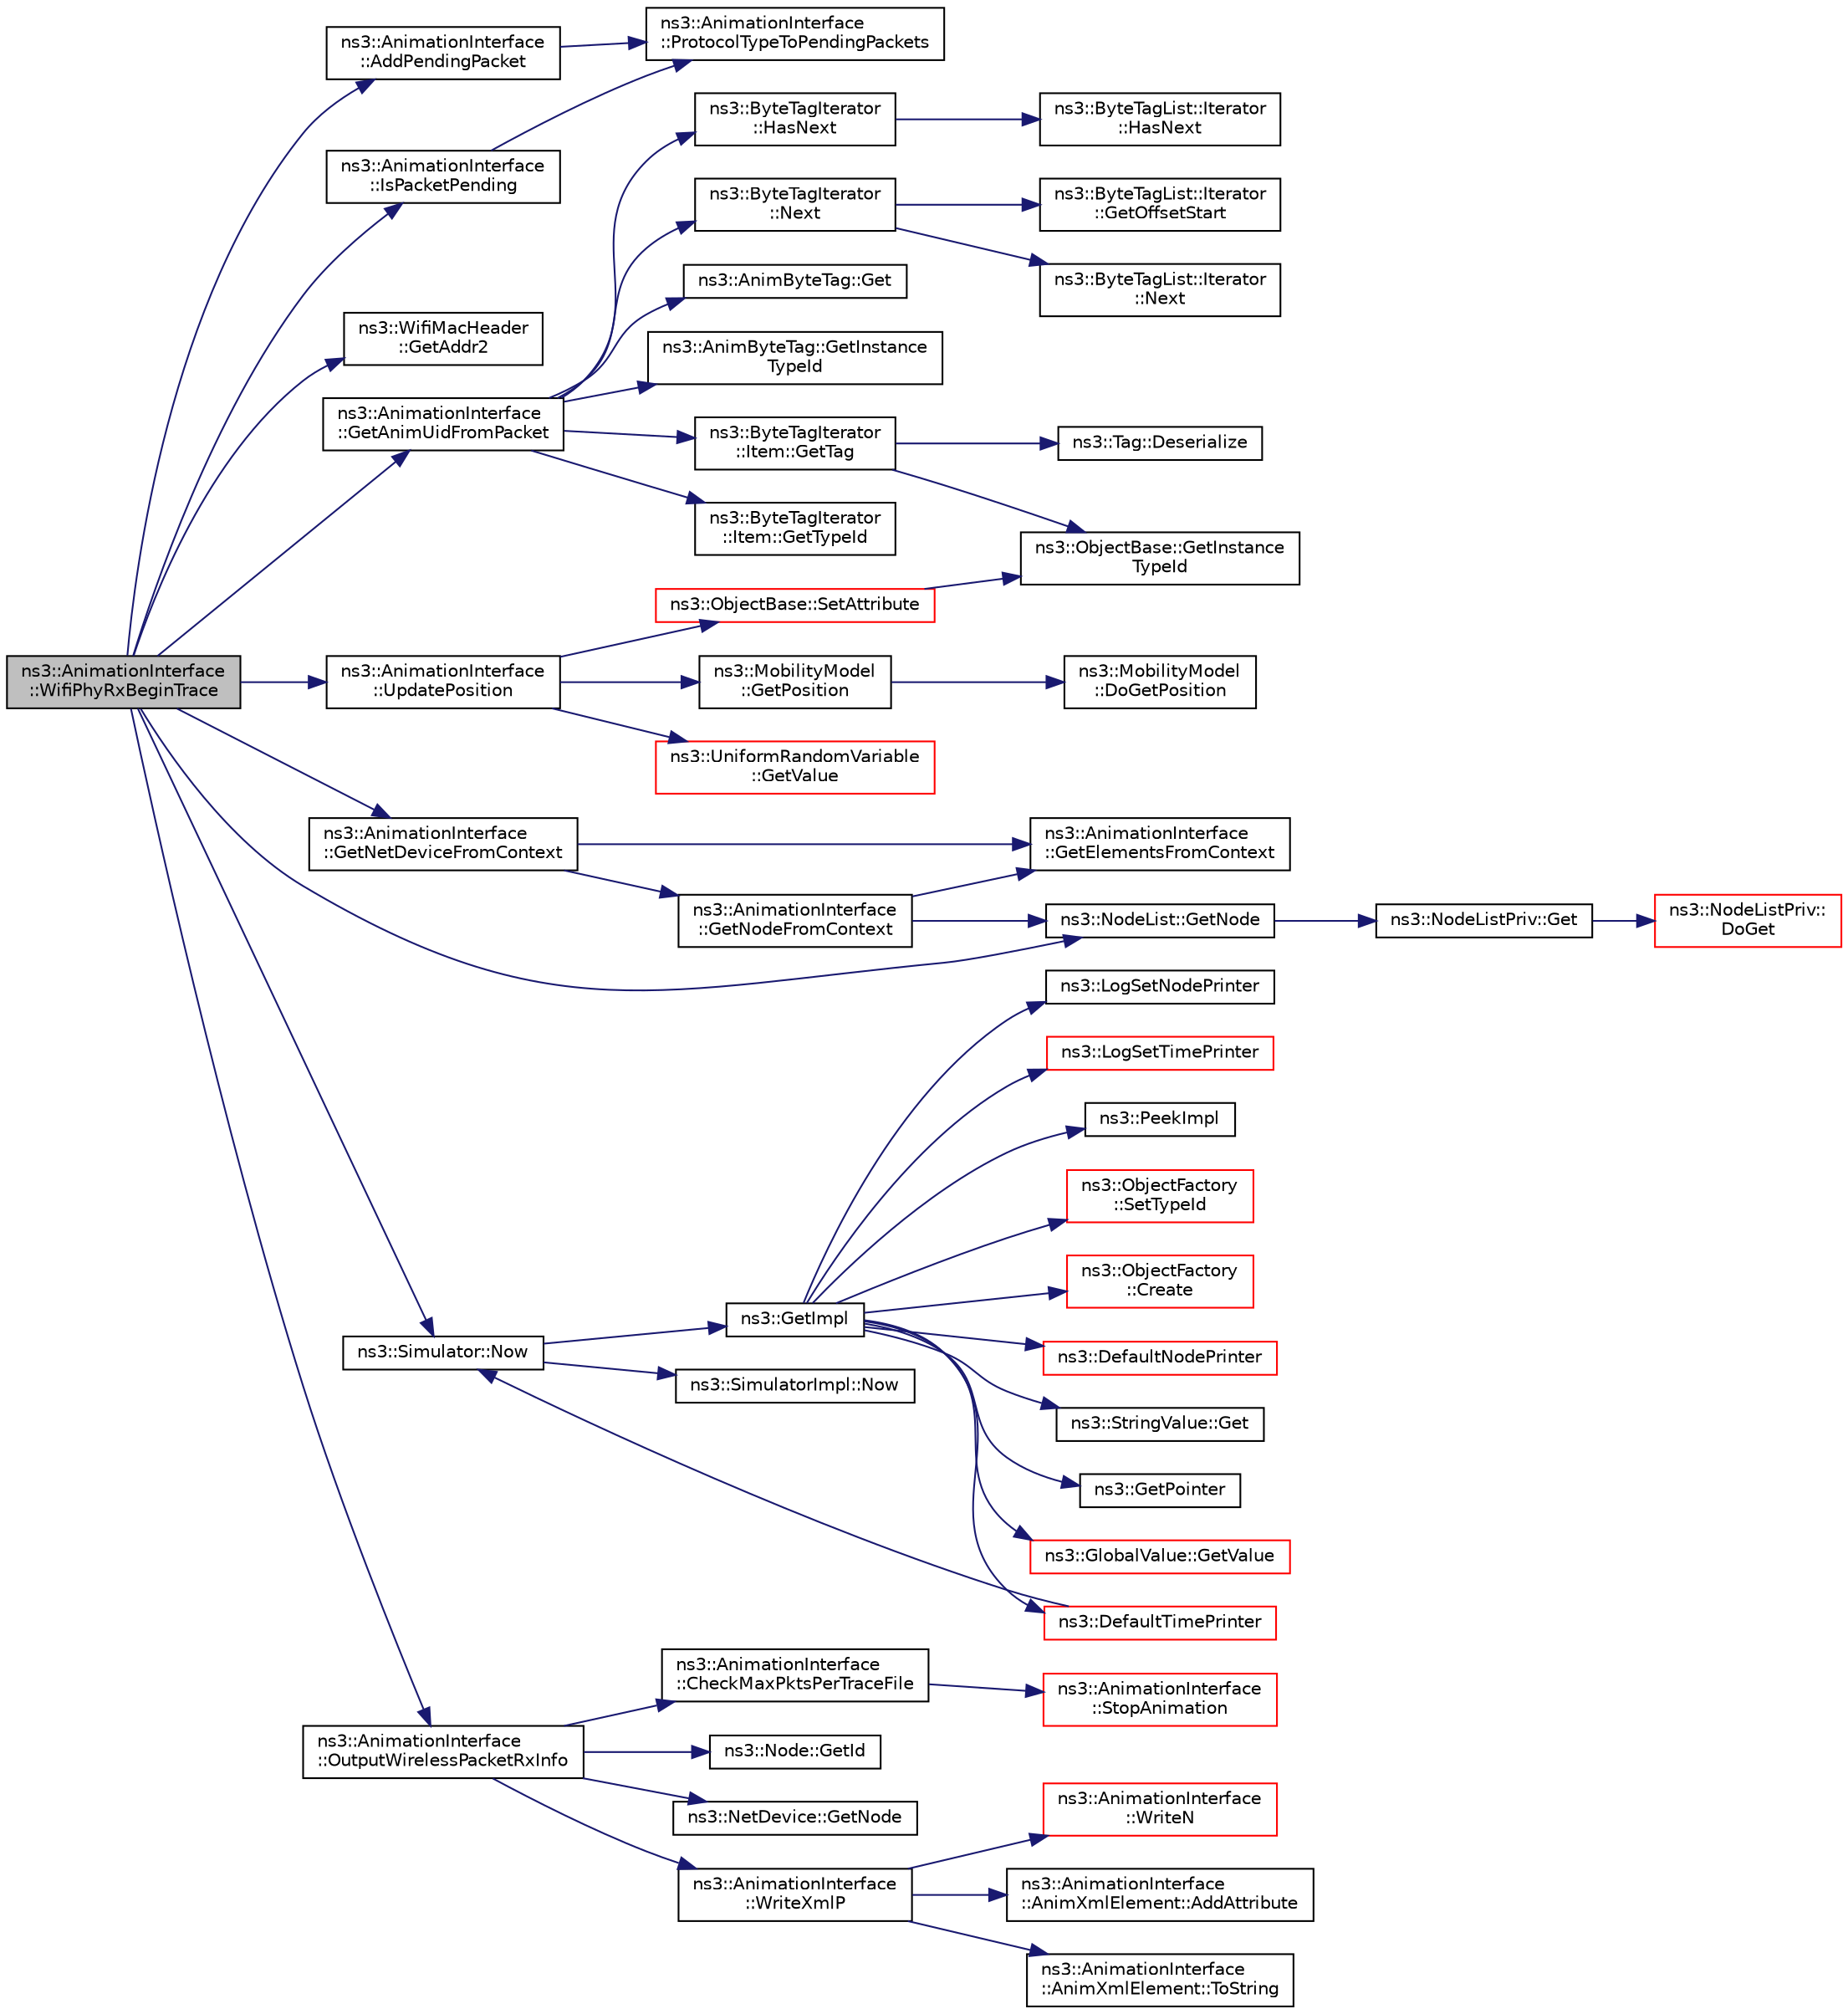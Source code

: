 digraph "ns3::AnimationInterface::WifiPhyRxBeginTrace"
{
 // LATEX_PDF_SIZE
  edge [fontname="Helvetica",fontsize="10",labelfontname="Helvetica",labelfontsize="10"];
  node [fontname="Helvetica",fontsize="10",shape=record];
  rankdir="LR";
  Node1 [label="ns3::AnimationInterface\l::WifiPhyRxBeginTrace",height=0.2,width=0.4,color="black", fillcolor="grey75", style="filled", fontcolor="black",tooltip="wifi Phy receive begin trace function"];
  Node1 -> Node2 [color="midnightblue",fontsize="10",style="solid",fontname="Helvetica"];
  Node2 [label="ns3::AnimationInterface\l::AddPendingPacket",height=0.2,width=0.4,color="black", fillcolor="white", style="filled",URL="$classns3_1_1_animation_interface.html#ab7f3bc1843610f2d9514ddf5d756eaa5",tooltip="Add pending packet function."];
  Node2 -> Node3 [color="midnightblue",fontsize="10",style="solid",fontname="Helvetica"];
  Node3 [label="ns3::AnimationInterface\l::ProtocolTypeToPendingPackets",height=0.2,width=0.4,color="black", fillcolor="white", style="filled",URL="$classns3_1_1_animation_interface.html#a3785f870e7f29eb0ea0b843327fad5bb",tooltip="Protocol type to pending packets function."];
  Node1 -> Node4 [color="midnightblue",fontsize="10",style="solid",fontname="Helvetica"];
  Node4 [label="ns3::WifiMacHeader\l::GetAddr2",height=0.2,width=0.4,color="black", fillcolor="white", style="filled",URL="$classns3_1_1_wifi_mac_header.html#a5d32ca3e3a34f1185df86927d4346430",tooltip="Return the address in the Address 2 field."];
  Node1 -> Node5 [color="midnightblue",fontsize="10",style="solid",fontname="Helvetica"];
  Node5 [label="ns3::AnimationInterface\l::GetAnimUidFromPacket",height=0.2,width=0.4,color="black", fillcolor="white", style="filled",URL="$classns3_1_1_animation_interface.html#a18e6a184ccd7dee800bf734f8adc818c",tooltip="Get anim UID from packet function."];
  Node5 -> Node6 [color="midnightblue",fontsize="10",style="solid",fontname="Helvetica"];
  Node6 [label="ns3::AnimByteTag::Get",height=0.2,width=0.4,color="black", fillcolor="white", style="filled",URL="$classns3_1_1_anim_byte_tag.html#aceadf55e3f47d39e651e901a70ac2e04",tooltip="Get Uid in tag."];
  Node5 -> Node7 [color="midnightblue",fontsize="10",style="solid",fontname="Helvetica"];
  Node7 [label="ns3::AnimByteTag::GetInstance\lTypeId",height=0.2,width=0.4,color="black", fillcolor="white", style="filled",URL="$classns3_1_1_anim_byte_tag.html#a8cf53383efe5adf06c1c346b54765284",tooltip="Get Instance Type Id."];
  Node5 -> Node8 [color="midnightblue",fontsize="10",style="solid",fontname="Helvetica"];
  Node8 [label="ns3::ByteTagIterator\l::Item::GetTag",height=0.2,width=0.4,color="black", fillcolor="white", style="filled",URL="$classns3_1_1_byte_tag_iterator_1_1_item.html#a9508d234e90b3811f75ec23fa472d18a",tooltip="Read the requested tag and store it in the user-provided tag instance."];
  Node8 -> Node9 [color="midnightblue",fontsize="10",style="solid",fontname="Helvetica"];
  Node9 [label="ns3::Tag::Deserialize",height=0.2,width=0.4,color="black", fillcolor="white", style="filled",URL="$classns3_1_1_tag.html#ae166b7f816bcbdef44dbeb636c9fa712",tooltip=" "];
  Node8 -> Node10 [color="midnightblue",fontsize="10",style="solid",fontname="Helvetica"];
  Node10 [label="ns3::ObjectBase::GetInstance\lTypeId",height=0.2,width=0.4,color="black", fillcolor="white", style="filled",URL="$classns3_1_1_object_base.html#abe5b43a6f5b99a92a4c3122db31f06fb",tooltip="Get the most derived TypeId for this Object."];
  Node5 -> Node11 [color="midnightblue",fontsize="10",style="solid",fontname="Helvetica"];
  Node11 [label="ns3::ByteTagIterator\l::Item::GetTypeId",height=0.2,width=0.4,color="black", fillcolor="white", style="filled",URL="$classns3_1_1_byte_tag_iterator_1_1_item.html#a6164174c57ce5bbab667e4a490fc7d01",tooltip=" "];
  Node5 -> Node12 [color="midnightblue",fontsize="10",style="solid",fontname="Helvetica"];
  Node12 [label="ns3::ByteTagIterator\l::HasNext",height=0.2,width=0.4,color="black", fillcolor="white", style="filled",URL="$classns3_1_1_byte_tag_iterator.html#a6ff57316e6dfb68bcc5a600df95278fe",tooltip=" "];
  Node12 -> Node13 [color="midnightblue",fontsize="10",style="solid",fontname="Helvetica"];
  Node13 [label="ns3::ByteTagList::Iterator\l::HasNext",height=0.2,width=0.4,color="black", fillcolor="white", style="filled",URL="$classns3_1_1_byte_tag_list_1_1_iterator.html#a44e33e812e3eba4fdc168e36380853af",tooltip="Used to determine if the iterator is at the end of the byteTagList."];
  Node5 -> Node14 [color="midnightblue",fontsize="10",style="solid",fontname="Helvetica"];
  Node14 [label="ns3::ByteTagIterator\l::Next",height=0.2,width=0.4,color="black", fillcolor="white", style="filled",URL="$classns3_1_1_byte_tag_iterator.html#af2fa25a08fe0a868ab051e3c4bfcad01",tooltip=" "];
  Node14 -> Node15 [color="midnightblue",fontsize="10",style="solid",fontname="Helvetica"];
  Node15 [label="ns3::ByteTagList::Iterator\l::GetOffsetStart",height=0.2,width=0.4,color="black", fillcolor="white", style="filled",URL="$classns3_1_1_byte_tag_list_1_1_iterator.html#a40cef1b2f8f3ba4182df87e392817d72",tooltip="Returns the offset from the start of the virtual byte buffer to the ByteTagList."];
  Node14 -> Node16 [color="midnightblue",fontsize="10",style="solid",fontname="Helvetica"];
  Node16 [label="ns3::ByteTagList::Iterator\l::Next",height=0.2,width=0.4,color="black", fillcolor="white", style="filled",URL="$classns3_1_1_byte_tag_list_1_1_iterator.html#af521864d800baab1d9c5262f59ce4433",tooltip="Returns the next Item from the ByteTagList."];
  Node1 -> Node17 [color="midnightblue",fontsize="10",style="solid",fontname="Helvetica"];
  Node17 [label="ns3::AnimationInterface\l::GetNetDeviceFromContext",height=0.2,width=0.4,color="black", fillcolor="white", style="filled",URL="$classns3_1_1_animation_interface.html#a5054e94f0c5e3d0a4443cfbe52e2ea30",tooltip="Get net device from context."];
  Node17 -> Node18 [color="midnightblue",fontsize="10",style="solid",fontname="Helvetica"];
  Node18 [label="ns3::AnimationInterface\l::GetElementsFromContext",height=0.2,width=0.4,color="black", fillcolor="white", style="filled",URL="$classns3_1_1_animation_interface.html#a4660c557cf0aaf6a8ab15e6acea6485e",tooltip="Get elements from context."];
  Node17 -> Node19 [color="midnightblue",fontsize="10",style="solid",fontname="Helvetica"];
  Node19 [label="ns3::AnimationInterface\l::GetNodeFromContext",height=0.2,width=0.4,color="black", fillcolor="white", style="filled",URL="$classns3_1_1_animation_interface.html#a4f01e8ac802a99d896ed664d78f01d6f",tooltip="Get node from context."];
  Node19 -> Node18 [color="midnightblue",fontsize="10",style="solid",fontname="Helvetica"];
  Node19 -> Node20 [color="midnightblue",fontsize="10",style="solid",fontname="Helvetica"];
  Node20 [label="ns3::NodeList::GetNode",height=0.2,width=0.4,color="black", fillcolor="white", style="filled",URL="$classns3_1_1_node_list.html#a80ac09977d48d29db5c704ac8483cf6c",tooltip=" "];
  Node20 -> Node21 [color="midnightblue",fontsize="10",style="solid",fontname="Helvetica"];
  Node21 [label="ns3::NodeListPriv::Get",height=0.2,width=0.4,color="black", fillcolor="white", style="filled",URL="$classns3_1_1_node_list_priv.html#a746ce1482b3c1cf31d5a50cd55cffa92",tooltip="Get the node list object."];
  Node21 -> Node22 [color="midnightblue",fontsize="10",style="solid",fontname="Helvetica"];
  Node22 [label="ns3::NodeListPriv::\lDoGet",height=0.2,width=0.4,color="red", fillcolor="white", style="filled",URL="$classns3_1_1_node_list_priv.html#a6f0222de939567a488905f1c6876c4ca",tooltip="Get the node list object."];
  Node1 -> Node20 [color="midnightblue",fontsize="10",style="solid",fontname="Helvetica"];
  Node1 -> Node83 [color="midnightblue",fontsize="10",style="solid",fontname="Helvetica"];
  Node83 [label="ns3::AnimationInterface\l::IsPacketPending",height=0.2,width=0.4,color="black", fillcolor="white", style="filled",URL="$classns3_1_1_animation_interface.html#a0bee27aa30e136d5035050ec2ef0012d",tooltip="Is packet pending function."];
  Node83 -> Node3 [color="midnightblue",fontsize="10",style="solid",fontname="Helvetica"];
  Node1 -> Node66 [color="midnightblue",fontsize="10",style="solid",fontname="Helvetica"];
  Node66 [label="ns3::Simulator::Now",height=0.2,width=0.4,color="black", fillcolor="white", style="filled",URL="$classns3_1_1_simulator.html#ac3178fa975b419f7875e7105be122800",tooltip="Return the current simulation virtual time."];
  Node66 -> Node31 [color="midnightblue",fontsize="10",style="solid",fontname="Helvetica"];
  Node31 [label="ns3::GetImpl",height=0.2,width=0.4,color="black", fillcolor="white", style="filled",URL="$group__simulator.html#ga42eb4eddad41528d4d99794a3dae3fd0",tooltip="Get the SimulatorImpl singleton."];
  Node31 -> Node32 [color="midnightblue",fontsize="10",style="solid",fontname="Helvetica"];
  Node32 [label="ns3::ObjectFactory\l::Create",height=0.2,width=0.4,color="red", fillcolor="white", style="filled",URL="$classns3_1_1_object_factory.html#a52eda277f4aaab54266134ba48102ad7",tooltip="Create an Object instance of the configured TypeId."];
  Node31 -> Node60 [color="midnightblue",fontsize="10",style="solid",fontname="Helvetica"];
  Node60 [label="ns3::DefaultNodePrinter",height=0.2,width=0.4,color="red", fillcolor="white", style="filled",URL="$group__logging.html#gac4c06cbbed12229d85991ced145f6be2",tooltip="Default node id printer implementation."];
  Node31 -> Node63 [color="midnightblue",fontsize="10",style="solid",fontname="Helvetica"];
  Node63 [label="ns3::DefaultTimePrinter",height=0.2,width=0.4,color="red", fillcolor="white", style="filled",URL="$namespacens3.html#ae01c3c7786b644dfb8a0bb8f1201b269",tooltip="Default Time printer."];
  Node63 -> Node66 [color="midnightblue",fontsize="10",style="solid",fontname="Helvetica"];
  Node31 -> Node68 [color="midnightblue",fontsize="10",style="solid",fontname="Helvetica"];
  Node68 [label="ns3::StringValue::Get",height=0.2,width=0.4,color="black", fillcolor="white", style="filled",URL="$classns3_1_1_string_value.html#a6f208c2778fe1c7882e5cb429b8326ae",tooltip=" "];
  Node31 -> Node69 [color="midnightblue",fontsize="10",style="solid",fontname="Helvetica"];
  Node69 [label="ns3::GetPointer",height=0.2,width=0.4,color="black", fillcolor="white", style="filled",URL="$namespacens3.html#ab4e173cdfd43d17c1a40d5348510a670",tooltip=" "];
  Node31 -> Node70 [color="midnightblue",fontsize="10",style="solid",fontname="Helvetica"];
  Node70 [label="ns3::GlobalValue::GetValue",height=0.2,width=0.4,color="red", fillcolor="white", style="filled",URL="$classns3_1_1_global_value.html#a48a99242193fb69609a17332733e8600",tooltip="Get the value."];
  Node31 -> Node72 [color="midnightblue",fontsize="10",style="solid",fontname="Helvetica"];
  Node72 [label="ns3::LogSetNodePrinter",height=0.2,width=0.4,color="black", fillcolor="white", style="filled",URL="$namespacens3.html#aebac73305345f2e2803fdeb102a7705e",tooltip="Set the LogNodePrinter function to be used to prepend log messages with the node id."];
  Node31 -> Node73 [color="midnightblue",fontsize="10",style="solid",fontname="Helvetica"];
  Node73 [label="ns3::LogSetTimePrinter",height=0.2,width=0.4,color="red", fillcolor="white", style="filled",URL="$namespacens3.html#a46cd76678f7da29799d1b41994e12ec1",tooltip="Set the TimePrinter function to be used to prepend log messages with the simulation time."];
  Node31 -> Node78 [color="midnightblue",fontsize="10",style="solid",fontname="Helvetica"];
  Node78 [label="ns3::PeekImpl",height=0.2,width=0.4,color="black", fillcolor="white", style="filled",URL="$group__simulator.html#ga233c5c38de117e4e4a5a9cd168694792",tooltip="Get the static SimulatorImpl instance."];
  Node31 -> Node79 [color="midnightblue",fontsize="10",style="solid",fontname="Helvetica"];
  Node79 [label="ns3::ObjectFactory\l::SetTypeId",height=0.2,width=0.4,color="red", fillcolor="white", style="filled",URL="$classns3_1_1_object_factory.html#a77dcd099064038a1eb7a6b8251229ec3",tooltip="Set the TypeId of the Objects to be created by this factory."];
  Node66 -> Node67 [color="midnightblue",fontsize="10",style="solid",fontname="Helvetica"];
  Node67 [label="ns3::SimulatorImpl::Now",height=0.2,width=0.4,color="black", fillcolor="white", style="filled",URL="$classns3_1_1_simulator_impl.html#aa516c50060846adc6fd316e83ef0797c",tooltip="Return the current simulation virtual time."];
  Node1 -> Node84 [color="midnightblue",fontsize="10",style="solid",fontname="Helvetica"];
  Node84 [label="ns3::AnimationInterface\l::OutputWirelessPacketRxInfo",height=0.2,width=0.4,color="black", fillcolor="white", style="filled",URL="$classns3_1_1_animation_interface.html#ae7dbb6c566787d3444e3fcba367e5338",tooltip="Output wireless packet receive info."];
  Node84 -> Node85 [color="midnightblue",fontsize="10",style="solid",fontname="Helvetica"];
  Node85 [label="ns3::AnimationInterface\l::CheckMaxPktsPerTraceFile",height=0.2,width=0.4,color="black", fillcolor="white", style="filled",URL="$classns3_1_1_animation_interface.html#a99838e0ce8e0f7d8c81b44e6e4efdab0",tooltip="Check maximum packets per trace file function."];
  Node85 -> Node86 [color="midnightblue",fontsize="10",style="solid",fontname="Helvetica"];
  Node86 [label="ns3::AnimationInterface\l::StopAnimation",height=0.2,width=0.4,color="red", fillcolor="white", style="filled",URL="$classns3_1_1_animation_interface.html#a7c668b43b1e7ed6763a587af51995b1b",tooltip="Stop animation function."];
  Node84 -> Node90 [color="midnightblue",fontsize="10",style="solid",fontname="Helvetica"];
  Node90 [label="ns3::Node::GetId",height=0.2,width=0.4,color="black", fillcolor="white", style="filled",URL="$classns3_1_1_node.html#a2ed8663077afcb8db519296b0ada6355",tooltip=" "];
  Node84 -> Node91 [color="midnightblue",fontsize="10",style="solid",fontname="Helvetica"];
  Node91 [label="ns3::NetDevice::GetNode",height=0.2,width=0.4,color="black", fillcolor="white", style="filled",URL="$classns3_1_1_net_device.html#a098b6cc4339ac00c62e75cfa48c8aeac",tooltip=" "];
  Node84 -> Node92 [color="midnightblue",fontsize="10",style="solid",fontname="Helvetica"];
  Node92 [label="ns3::AnimationInterface\l::WriteXmlP",height=0.2,width=0.4,color="black", fillcolor="white", style="filled",URL="$classns3_1_1_animation_interface.html#aa44bd8e76ff1ff7b0d3ac9e5add0a61d",tooltip="Write XMLP function."];
  Node92 -> Node93 [color="midnightblue",fontsize="10",style="solid",fontname="Helvetica"];
  Node93 [label="ns3::AnimationInterface\l::AnimXmlElement::AddAttribute",height=0.2,width=0.4,color="black", fillcolor="white", style="filled",URL="$classns3_1_1_animation_interface_1_1_anim_xml_element.html#af2674ecb42b9384b8bc7e708a3724f5e",tooltip="Add attribute function."];
  Node92 -> Node94 [color="midnightblue",fontsize="10",style="solid",fontname="Helvetica"];
  Node94 [label="ns3::AnimationInterface\l::AnimXmlElement::ToString",height=0.2,width=0.4,color="black", fillcolor="white", style="filled",URL="$classns3_1_1_animation_interface_1_1_anim_xml_element.html#ab97cfaafbbd28bfbdfb82b2ce101740b",tooltip="Get text for the element function."];
  Node92 -> Node89 [color="midnightblue",fontsize="10",style="solid",fontname="Helvetica"];
  Node89 [label="ns3::AnimationInterface\l::WriteN",height=0.2,width=0.4,color="red", fillcolor="white", style="filled",URL="$classns3_1_1_animation_interface.html#a4cdd131c35733674773098d094f30066",tooltip="WriteN function."];
  Node1 -> Node95 [color="midnightblue",fontsize="10",style="solid",fontname="Helvetica"];
  Node95 [label="ns3::AnimationInterface\l::UpdatePosition",height=0.2,width=0.4,color="black", fillcolor="white", style="filled",URL="$classns3_1_1_animation_interface.html#ab751cf6f459289f0978f4bb97b93044d",tooltip="Update position function."];
  Node95 -> Node96 [color="midnightblue",fontsize="10",style="solid",fontname="Helvetica"];
  Node96 [label="ns3::MobilityModel\l::GetPosition",height=0.2,width=0.4,color="black", fillcolor="white", style="filled",URL="$classns3_1_1_mobility_model.html#aee61a90f5598aea280747cf96f3ee853",tooltip=" "];
  Node96 -> Node97 [color="midnightblue",fontsize="10",style="solid",fontname="Helvetica"];
  Node97 [label="ns3::MobilityModel\l::DoGetPosition",height=0.2,width=0.4,color="black", fillcolor="white", style="filled",URL="$classns3_1_1_mobility_model.html#a518f70bd8cb78d0031f9a26572434c34",tooltip=" "];
  Node95 -> Node98 [color="midnightblue",fontsize="10",style="solid",fontname="Helvetica"];
  Node98 [label="ns3::UniformRandomVariable\l::GetValue",height=0.2,width=0.4,color="red", fillcolor="white", style="filled",URL="$classns3_1_1_uniform_random_variable.html#a03822d8c86ac51e9aa83bbc73041386b",tooltip="Get the next random value, as a double in the specified range ."];
  Node95 -> Node104 [color="midnightblue",fontsize="10",style="solid",fontname="Helvetica"];
  Node104 [label="ns3::ObjectBase::SetAttribute",height=0.2,width=0.4,color="red", fillcolor="white", style="filled",URL="$classns3_1_1_object_base.html#ac60245d3ea4123bbc9b1d391f1f6592f",tooltip="Set a single attribute, raising fatal errors if unsuccessful."];
  Node104 -> Node10 [color="midnightblue",fontsize="10",style="solid",fontname="Helvetica"];
}
